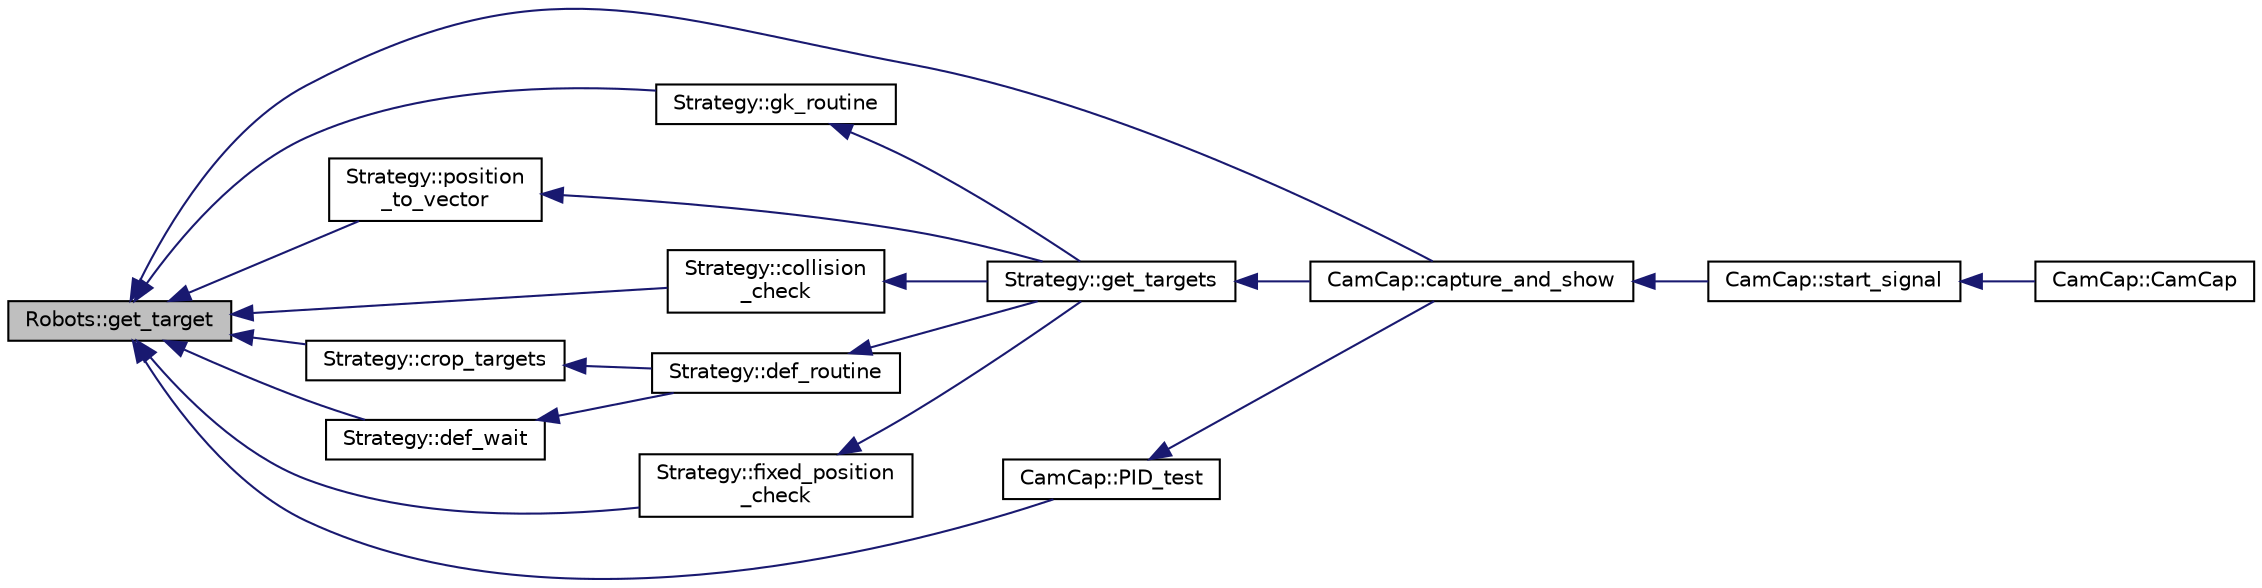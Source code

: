 digraph "Robots::get_target"
{
 // INTERACTIVE_SVG=YES
  edge [fontname="Helvetica",fontsize="10",labelfontname="Helvetica",labelfontsize="10"];
  node [fontname="Helvetica",fontsize="10",shape=record];
  rankdir="LR";
  Node349 [label="Robots::get_target",height=0.2,width=0.4,color="black", fillcolor="grey75", style="filled", fontcolor="black"];
  Node349 -> Node350 [dir="back",color="midnightblue",fontsize="10",style="solid",fontname="Helvetica"];
  Node350 [label="CamCap::capture_and_show",height=0.2,width=0.4,color="black", fillcolor="white", style="filled",URL="$class_cam_cap.html#a87f384c5fec40a0ccfd7833347fec0df",tooltip="Captures camera frames and shows it in the interface. "];
  Node350 -> Node351 [dir="back",color="midnightblue",fontsize="10",style="solid",fontname="Helvetica"];
  Node351 [label="CamCap::start_signal",height=0.2,width=0.4,color="black", fillcolor="white", style="filled",URL="$class_cam_cap.html#ae676e6624dd821ad494a80e68a41e249",tooltip="Interface adjustments after &#39;start&#39; button is clicked. "];
  Node351 -> Node352 [dir="back",color="midnightblue",fontsize="10",style="solid",fontname="Helvetica"];
  Node352 [label="CamCap::CamCap",height=0.2,width=0.4,color="black", fillcolor="white", style="filled",URL="$class_cam_cap.html#afe0db98a5f72bc9b261dcb78e2840da6",tooltip="Constructor of a CamCap object. "];
  Node349 -> Node353 [dir="back",color="midnightblue",fontsize="10",style="solid",fontname="Helvetica"];
  Node353 [label="Strategy::collision\l_check",height=0.2,width=0.4,color="black", fillcolor="white", style="filled",URL="$class_strategy.html#a8d1fa6e7cb13f7eb135bc853beef462d"];
  Node353 -> Node354 [dir="back",color="midnightblue",fontsize="10",style="solid",fontname="Helvetica"];
  Node354 [label="Strategy::get_targets",height=0.2,width=0.4,color="black", fillcolor="white", style="filled",URL="$class_strategy.html#ab1c455b23e8b7f3377132a3e243f8f76"];
  Node354 -> Node350 [dir="back",color="midnightblue",fontsize="10",style="solid",fontname="Helvetica"];
  Node349 -> Node355 [dir="back",color="midnightblue",fontsize="10",style="solid",fontname="Helvetica"];
  Node355 [label="Strategy::crop_targets",height=0.2,width=0.4,color="black", fillcolor="white", style="filled",URL="$class_strategy.html#a641f0314f2b05faa6d6838351a479f38"];
  Node355 -> Node356 [dir="back",color="midnightblue",fontsize="10",style="solid",fontname="Helvetica"];
  Node356 [label="Strategy::def_routine",height=0.2,width=0.4,color="black", fillcolor="white", style="filled",URL="$class_strategy.html#a304c52736ec76d275adda7eeacdd430c"];
  Node356 -> Node354 [dir="back",color="midnightblue",fontsize="10",style="solid",fontname="Helvetica"];
  Node349 -> Node357 [dir="back",color="midnightblue",fontsize="10",style="solid",fontname="Helvetica"];
  Node357 [label="Strategy::def_wait",height=0.2,width=0.4,color="black", fillcolor="white", style="filled",URL="$class_strategy.html#a636339a7d8b809c6bbfb67e0942ae052"];
  Node357 -> Node356 [dir="back",color="midnightblue",fontsize="10",style="solid",fontname="Helvetica"];
  Node349 -> Node358 [dir="back",color="midnightblue",fontsize="10",style="solid",fontname="Helvetica"];
  Node358 [label="Strategy::fixed_position\l_check",height=0.2,width=0.4,color="black", fillcolor="white", style="filled",URL="$class_strategy.html#aabfdf0c3cd206c94e8b37f86bb387a61"];
  Node358 -> Node354 [dir="back",color="midnightblue",fontsize="10",style="solid",fontname="Helvetica"];
  Node349 -> Node359 [dir="back",color="midnightblue",fontsize="10",style="solid",fontname="Helvetica"];
  Node359 [label="Strategy::gk_routine",height=0.2,width=0.4,color="black", fillcolor="white", style="filled",URL="$class_strategy.html#a0e93b877f1da0c7a608c5641812f54d4"];
  Node359 -> Node354 [dir="back",color="midnightblue",fontsize="10",style="solid",fontname="Helvetica"];
  Node349 -> Node360 [dir="back",color="midnightblue",fontsize="10",style="solid",fontname="Helvetica"];
  Node360 [label="CamCap::PID_test",height=0.2,width=0.4,color="black", fillcolor="white", style="filled",URL="$class_cam_cap.html#a93f8ee79ed618c215139e40eb0485c9f",tooltip="Executes the &#39;PID Test on click&#39; at the control panel. "];
  Node360 -> Node350 [dir="back",color="midnightblue",fontsize="10",style="solid",fontname="Helvetica"];
  Node349 -> Node361 [dir="back",color="midnightblue",fontsize="10",style="solid",fontname="Helvetica"];
  Node361 [label="Strategy::position\l_to_vector",height=0.2,width=0.4,color="black", fillcolor="white", style="filled",URL="$class_strategy.html#afa755796f0301750d616afac02ac935a"];
  Node361 -> Node354 [dir="back",color="midnightblue",fontsize="10",style="solid",fontname="Helvetica"];
}
